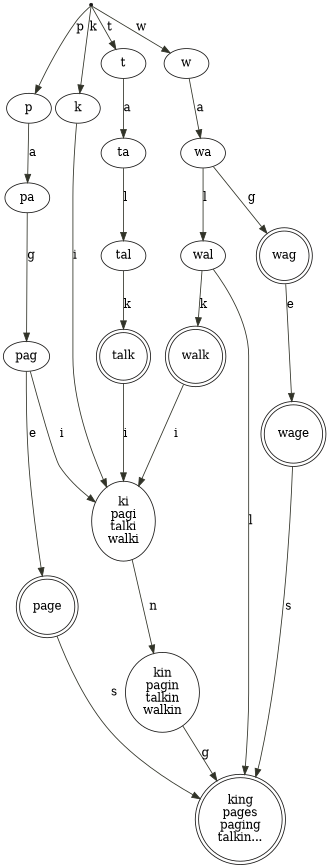 digraph trie {
  fixedsize=true;
  size="2.2,6.6";
  10258[color="0.1,0.1,0.1", shape=point];
  10280[label="k", color="0.1,0.1,0.1", shape=ellipse];
  10264[label="ki\npagi\ntalki\nwalki", color="0.1,0.1,0.1", shape=ellipse];
  10265[label="kin\npagin\ntalkin\nwalkin", color="0.1,0.1,0.1", shape=ellipse];
  10259[label="king\npages\npaging\ntalkin...", color="0.1,0.1,0.1", shape=doublecircle];
  10272[label="p", color="0.1,0.1,0.1", shape=ellipse];
  10273[label="pa", color="0.1,0.1,0.1", shape=ellipse];
  10274[label="pag", color="0.1,0.1,0.1", shape=ellipse];
  10277[label="page", color="0.1,0.1,0.1", shape=doublecircle];
  10266[label="t", color="0.1,0.1,0.1", shape=ellipse];
  10267[label="ta", color="0.1,0.1,0.1", shape=ellipse];
  10268[label="tal", color="0.1,0.1,0.1", shape=ellipse];
  10269[label="talk", color="0.1,0.1,0.1", shape=doublecircle];
  10260[label="w", color="0.1,0.1,0.1", shape=ellipse];
  10261[label="wa", color="0.1,0.1,0.1", shape=ellipse];
  10278[label="wag", color="0.1,0.1,0.1", shape=doublecircle];
  10279[label="wage", color="0.1,0.1,0.1", shape=doublecircle];
  10262[label="wal", color="0.1,0.1,0.1", shape=ellipse];
  10263[label="walk", color="0.1,0.1,0.1", shape=doublecircle];
  10260 -> 10261[color="0.2,0.2,0.2", label="a"];
  10266 -> 10267[color="0.2,0.2,0.2", label="a"];
  10272 -> 10273[color="0.2,0.2,0.2", label="a"];
  10274 -> 10277[color="0.2,0.2,0.2", label="e"];
  10278 -> 10279[color="0.2,0.2,0.2", label="e"];
  10261 -> 10278[color="0.2,0.2,0.2", label="g"];
  10265 -> 10259[color="0.2,0.2,0.2", label="g"];
  10273 -> 10274[color="0.2,0.2,0.2", label="g"];
  10263 -> 10264[color="0.2,0.2,0.2", label="i"];
  10269 -> 10264[color="0.2,0.2,0.2", label="i"];
  10274 -> 10264[color="0.2,0.2,0.2", label="i"];
  10280 -> 10264[color="0.2,0.2,0.2", label="i"];
  10258 -> 10280[color="0.2,0.2,0.2", label="k"];
  10262 -> 10263[color="0.2,0.2,0.2", label="k"];
  10268 -> 10269[color="0.2,0.2,0.2", label="k"];
  10261 -> 10262[color="0.2,0.2,0.2", label="l"];
  10262 -> 10259[color="0.2,0.2,0.2", label="l"];
  10267 -> 10268[color="0.2,0.2,0.2", label="l"];
  10264 -> 10265[color="0.2,0.2,0.2", label="n"];
  10258 -> 10272[color="0.2,0.2,0.2", label="p"];
  10277 -> 10259[color="0.2,0.2,0.2", label="s"];
  10279 -> 10259[color="0.2,0.2,0.2", label="s"];
  10258 -> 10266[color="0.2,0.2,0.2", label="t"];
  10258 -> 10260[color="0.2,0.2,0.2", label="w"];
}
